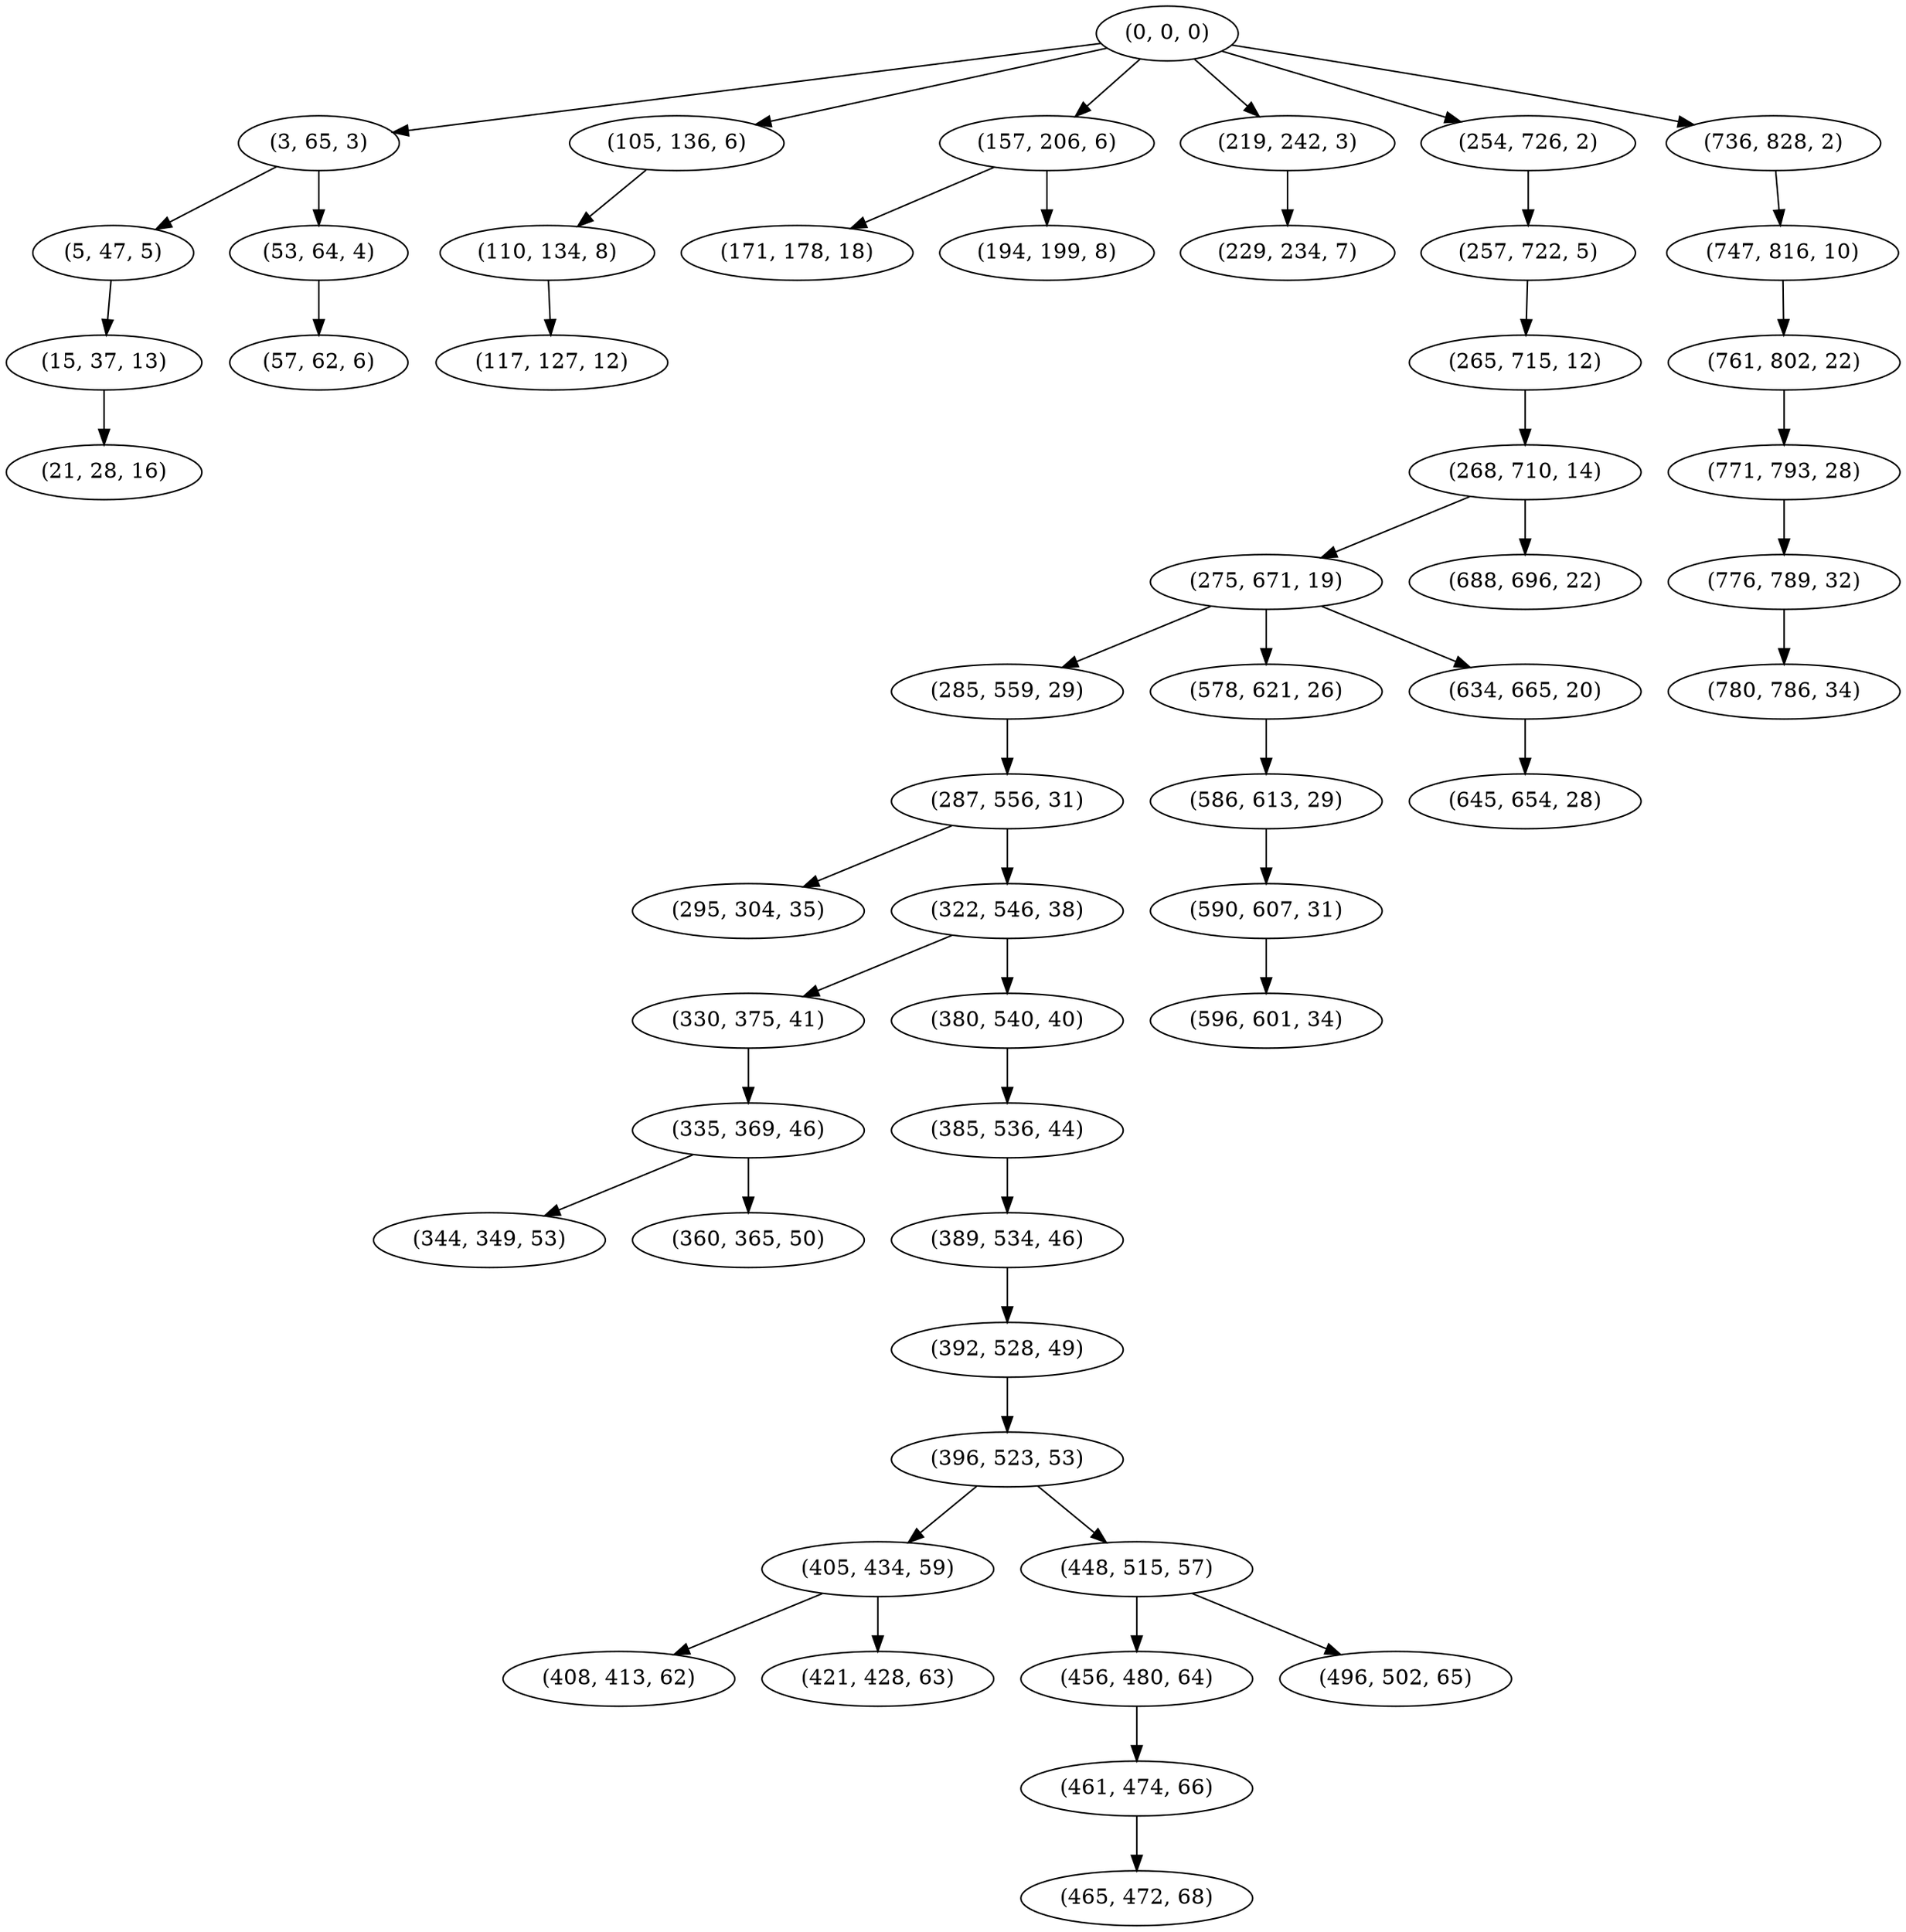 digraph tree {
    "(0, 0, 0)";
    "(3, 65, 3)";
    "(5, 47, 5)";
    "(15, 37, 13)";
    "(21, 28, 16)";
    "(53, 64, 4)";
    "(57, 62, 6)";
    "(105, 136, 6)";
    "(110, 134, 8)";
    "(117, 127, 12)";
    "(157, 206, 6)";
    "(171, 178, 18)";
    "(194, 199, 8)";
    "(219, 242, 3)";
    "(229, 234, 7)";
    "(254, 726, 2)";
    "(257, 722, 5)";
    "(265, 715, 12)";
    "(268, 710, 14)";
    "(275, 671, 19)";
    "(285, 559, 29)";
    "(287, 556, 31)";
    "(295, 304, 35)";
    "(322, 546, 38)";
    "(330, 375, 41)";
    "(335, 369, 46)";
    "(344, 349, 53)";
    "(360, 365, 50)";
    "(380, 540, 40)";
    "(385, 536, 44)";
    "(389, 534, 46)";
    "(392, 528, 49)";
    "(396, 523, 53)";
    "(405, 434, 59)";
    "(408, 413, 62)";
    "(421, 428, 63)";
    "(448, 515, 57)";
    "(456, 480, 64)";
    "(461, 474, 66)";
    "(465, 472, 68)";
    "(496, 502, 65)";
    "(578, 621, 26)";
    "(586, 613, 29)";
    "(590, 607, 31)";
    "(596, 601, 34)";
    "(634, 665, 20)";
    "(645, 654, 28)";
    "(688, 696, 22)";
    "(736, 828, 2)";
    "(747, 816, 10)";
    "(761, 802, 22)";
    "(771, 793, 28)";
    "(776, 789, 32)";
    "(780, 786, 34)";
    "(0, 0, 0)" -> "(3, 65, 3)";
    "(0, 0, 0)" -> "(105, 136, 6)";
    "(0, 0, 0)" -> "(157, 206, 6)";
    "(0, 0, 0)" -> "(219, 242, 3)";
    "(0, 0, 0)" -> "(254, 726, 2)";
    "(0, 0, 0)" -> "(736, 828, 2)";
    "(3, 65, 3)" -> "(5, 47, 5)";
    "(3, 65, 3)" -> "(53, 64, 4)";
    "(5, 47, 5)" -> "(15, 37, 13)";
    "(15, 37, 13)" -> "(21, 28, 16)";
    "(53, 64, 4)" -> "(57, 62, 6)";
    "(105, 136, 6)" -> "(110, 134, 8)";
    "(110, 134, 8)" -> "(117, 127, 12)";
    "(157, 206, 6)" -> "(171, 178, 18)";
    "(157, 206, 6)" -> "(194, 199, 8)";
    "(219, 242, 3)" -> "(229, 234, 7)";
    "(254, 726, 2)" -> "(257, 722, 5)";
    "(257, 722, 5)" -> "(265, 715, 12)";
    "(265, 715, 12)" -> "(268, 710, 14)";
    "(268, 710, 14)" -> "(275, 671, 19)";
    "(268, 710, 14)" -> "(688, 696, 22)";
    "(275, 671, 19)" -> "(285, 559, 29)";
    "(275, 671, 19)" -> "(578, 621, 26)";
    "(275, 671, 19)" -> "(634, 665, 20)";
    "(285, 559, 29)" -> "(287, 556, 31)";
    "(287, 556, 31)" -> "(295, 304, 35)";
    "(287, 556, 31)" -> "(322, 546, 38)";
    "(322, 546, 38)" -> "(330, 375, 41)";
    "(322, 546, 38)" -> "(380, 540, 40)";
    "(330, 375, 41)" -> "(335, 369, 46)";
    "(335, 369, 46)" -> "(344, 349, 53)";
    "(335, 369, 46)" -> "(360, 365, 50)";
    "(380, 540, 40)" -> "(385, 536, 44)";
    "(385, 536, 44)" -> "(389, 534, 46)";
    "(389, 534, 46)" -> "(392, 528, 49)";
    "(392, 528, 49)" -> "(396, 523, 53)";
    "(396, 523, 53)" -> "(405, 434, 59)";
    "(396, 523, 53)" -> "(448, 515, 57)";
    "(405, 434, 59)" -> "(408, 413, 62)";
    "(405, 434, 59)" -> "(421, 428, 63)";
    "(448, 515, 57)" -> "(456, 480, 64)";
    "(448, 515, 57)" -> "(496, 502, 65)";
    "(456, 480, 64)" -> "(461, 474, 66)";
    "(461, 474, 66)" -> "(465, 472, 68)";
    "(578, 621, 26)" -> "(586, 613, 29)";
    "(586, 613, 29)" -> "(590, 607, 31)";
    "(590, 607, 31)" -> "(596, 601, 34)";
    "(634, 665, 20)" -> "(645, 654, 28)";
    "(736, 828, 2)" -> "(747, 816, 10)";
    "(747, 816, 10)" -> "(761, 802, 22)";
    "(761, 802, 22)" -> "(771, 793, 28)";
    "(771, 793, 28)" -> "(776, 789, 32)";
    "(776, 789, 32)" -> "(780, 786, 34)";
}
